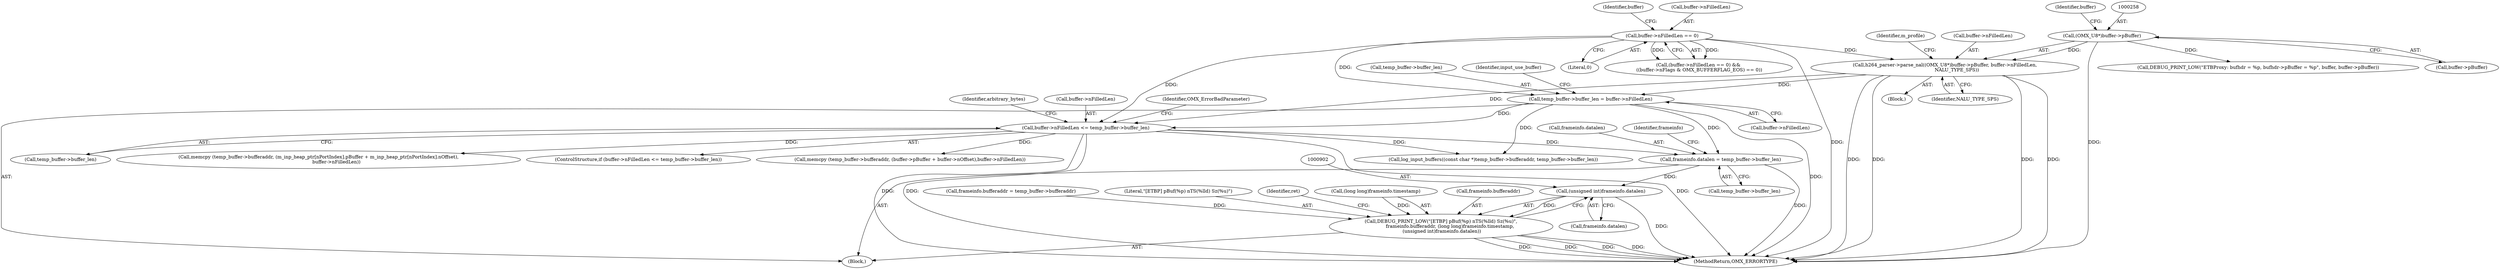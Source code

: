 digraph "0_Android_5b82f4f90c3d531313714df4b936f92fb0ff15cf_0@pointer" {
"1000370" [label="(Call,frameinfo.datalen = temp_buffer->buffer_len)"];
"1000307" [label="(Call,buffer->nFilledLen <= temp_buffer->buffer_len)"];
"1000178" [label="(Call,buffer->nFilledLen == 0)"];
"1000256" [label="(Call,h264_parser->parse_nal((OMX_U8*)buffer->pBuffer, buffer->nFilledLen,\n                NALU_TYPE_SPS))"];
"1000257" [label="(Call,(OMX_U8*)buffer->pBuffer)"];
"1000296" [label="(Call,temp_buffer->buffer_len = buffer->nFilledLen)"];
"1000901" [label="(Call,(unsigned int)frameinfo.datalen)"];
"1000891" [label="(Call,DEBUG_PRINT_LOW(\"[ETBP] pBuf(%p) nTS(%lld) Sz(%u)\",\n            frameinfo.bufferaddr, (long long)frameinfo.timestamp,\n (unsigned int)frameinfo.datalen))"];
"1000182" [label="(Literal,0)"];
"1000307" [label="(Call,buffer->nFilledLen <= temp_buffer->buffer_len)"];
"1000370" [label="(Call,frameinfo.datalen = temp_buffer->buffer_len)"];
"1000901" [label="(Call,(unsigned int)frameinfo.datalen)"];
"1000250" [label="(Block,)"];
"1000355" [label="(Identifier,OMX_ErrorBadParameter)"];
"1000374" [label="(Call,temp_buffer->buffer_len)"];
"1000316" [label="(Identifier,arbitrary_bytes)"];
"1000891" [label="(Call,DEBUG_PRINT_LOW(\"[ETBP] pBuf(%p) nTS(%lld) Sz(%u)\",\n            frameinfo.bufferaddr, (long long)frameinfo.timestamp,\n (unsigned int)frameinfo.datalen))"];
"1000903" [label="(Call,frameinfo.datalen)"];
"1000311" [label="(Call,temp_buffer->buffer_len)"];
"1000267" [label="(Identifier,m_profile)"];
"1000186" [label="(Identifier,buffer)"];
"1000334" [label="(Call,memcpy (temp_buffer->bufferaddr, (m_inp_heap_ptr[nPortIndex].pBuffer + m_inp_heap_ptr[nPortIndex].nOffset),\n                        buffer->nFilledLen))"];
"1000257" [label="(Call,(OMX_U8*)buffer->pBuffer)"];
"1000177" [label="(Call,(buffer->nFilledLen == 0) &&\n ((buffer->nFlags & OMX_BUFFERFLAG_EOS) == 0))"];
"1000297" [label="(Call,temp_buffer->buffer_len)"];
"1000256" [label="(Call,h264_parser->parse_nal((OMX_U8*)buffer->pBuffer, buffer->nFilledLen,\n                NALU_TYPE_SPS))"];
"1000371" [label="(Call,frameinfo.datalen)"];
"1000518" [label="(Call,log_input_buffers((const char *)temp_buffer->bufferaddr, temp_buffer->buffer_len))"];
"1000290" [label="(Call,DEBUG_PRINT_LOW(\"ETBProxy: bufhdr = %p, bufhdr->pBuffer = %p\", buffer, buffer->pBuffer))"];
"1000108" [label="(Block,)"];
"1000308" [label="(Call,buffer->nFilledLen)"];
"1000892" [label="(Literal,\"[ETBP] pBuf(%p) nTS(%lld) Sz(%u)\")"];
"1000178" [label="(Call,buffer->nFilledLen == 0)"];
"1000300" [label="(Call,buffer->nFilledLen)"];
"1000907" [label="(Identifier,ret)"];
"1000265" [label="(Identifier,NALU_TYPE_SPS)"];
"1000304" [label="(Identifier,input_use_buffer)"];
"1000896" [label="(Call,(long long)frameinfo.timestamp)"];
"1000179" [label="(Call,buffer->nFilledLen)"];
"1000306" [label="(ControlStructure,if (buffer->nFilledLen <= temp_buffer->buffer_len))"];
"1000263" [label="(Identifier,buffer)"];
"1000893" [label="(Call,frameinfo.bufferaddr)"];
"1000908" [label="(MethodReturn,OMX_ERRORTYPE)"];
"1000356" [label="(Call,frameinfo.bufferaddr = temp_buffer->bufferaddr)"];
"1000259" [label="(Call,buffer->pBuffer)"];
"1000379" [label="(Identifier,frameinfo)"];
"1000262" [label="(Call,buffer->nFilledLen)"];
"1000318" [label="(Call,memcpy (temp_buffer->bufferaddr, (buffer->pBuffer + buffer->nOffset),buffer->nFilledLen))"];
"1000296" [label="(Call,temp_buffer->buffer_len = buffer->nFilledLen)"];
"1000370" -> "1000108"  [label="AST: "];
"1000370" -> "1000374"  [label="CFG: "];
"1000371" -> "1000370"  [label="AST: "];
"1000374" -> "1000370"  [label="AST: "];
"1000379" -> "1000370"  [label="CFG: "];
"1000370" -> "1000908"  [label="DDG: "];
"1000307" -> "1000370"  [label="DDG: "];
"1000296" -> "1000370"  [label="DDG: "];
"1000370" -> "1000901"  [label="DDG: "];
"1000307" -> "1000306"  [label="AST: "];
"1000307" -> "1000311"  [label="CFG: "];
"1000308" -> "1000307"  [label="AST: "];
"1000311" -> "1000307"  [label="AST: "];
"1000316" -> "1000307"  [label="CFG: "];
"1000355" -> "1000307"  [label="CFG: "];
"1000307" -> "1000908"  [label="DDG: "];
"1000307" -> "1000908"  [label="DDG: "];
"1000307" -> "1000908"  [label="DDG: "];
"1000178" -> "1000307"  [label="DDG: "];
"1000256" -> "1000307"  [label="DDG: "];
"1000296" -> "1000307"  [label="DDG: "];
"1000307" -> "1000318"  [label="DDG: "];
"1000307" -> "1000334"  [label="DDG: "];
"1000307" -> "1000518"  [label="DDG: "];
"1000178" -> "1000177"  [label="AST: "];
"1000178" -> "1000182"  [label="CFG: "];
"1000179" -> "1000178"  [label="AST: "];
"1000182" -> "1000178"  [label="AST: "];
"1000186" -> "1000178"  [label="CFG: "];
"1000177" -> "1000178"  [label="CFG: "];
"1000178" -> "1000908"  [label="DDG: "];
"1000178" -> "1000177"  [label="DDG: "];
"1000178" -> "1000177"  [label="DDG: "];
"1000178" -> "1000256"  [label="DDG: "];
"1000178" -> "1000296"  [label="DDG: "];
"1000256" -> "1000250"  [label="AST: "];
"1000256" -> "1000265"  [label="CFG: "];
"1000257" -> "1000256"  [label="AST: "];
"1000262" -> "1000256"  [label="AST: "];
"1000265" -> "1000256"  [label="AST: "];
"1000267" -> "1000256"  [label="CFG: "];
"1000256" -> "1000908"  [label="DDG: "];
"1000256" -> "1000908"  [label="DDG: "];
"1000256" -> "1000908"  [label="DDG: "];
"1000256" -> "1000908"  [label="DDG: "];
"1000257" -> "1000256"  [label="DDG: "];
"1000256" -> "1000296"  [label="DDG: "];
"1000257" -> "1000259"  [label="CFG: "];
"1000258" -> "1000257"  [label="AST: "];
"1000259" -> "1000257"  [label="AST: "];
"1000263" -> "1000257"  [label="CFG: "];
"1000257" -> "1000908"  [label="DDG: "];
"1000257" -> "1000290"  [label="DDG: "];
"1000296" -> "1000108"  [label="AST: "];
"1000296" -> "1000300"  [label="CFG: "];
"1000297" -> "1000296"  [label="AST: "];
"1000300" -> "1000296"  [label="AST: "];
"1000304" -> "1000296"  [label="CFG: "];
"1000296" -> "1000908"  [label="DDG: "];
"1000296" -> "1000518"  [label="DDG: "];
"1000901" -> "1000891"  [label="AST: "];
"1000901" -> "1000903"  [label="CFG: "];
"1000902" -> "1000901"  [label="AST: "];
"1000903" -> "1000901"  [label="AST: "];
"1000891" -> "1000901"  [label="CFG: "];
"1000901" -> "1000908"  [label="DDG: "];
"1000901" -> "1000891"  [label="DDG: "];
"1000891" -> "1000108"  [label="AST: "];
"1000892" -> "1000891"  [label="AST: "];
"1000893" -> "1000891"  [label="AST: "];
"1000896" -> "1000891"  [label="AST: "];
"1000907" -> "1000891"  [label="CFG: "];
"1000891" -> "1000908"  [label="DDG: "];
"1000891" -> "1000908"  [label="DDG: "];
"1000891" -> "1000908"  [label="DDG: "];
"1000891" -> "1000908"  [label="DDG: "];
"1000356" -> "1000891"  [label="DDG: "];
"1000896" -> "1000891"  [label="DDG: "];
}
